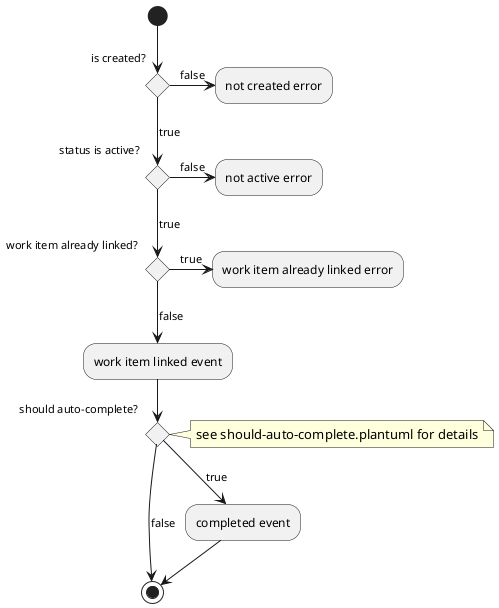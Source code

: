 @startuml link work item

(*) --> if "is created?" then
  ->[false] "not created error"
else
  -->[true] if "status is active?" then
    ->[false] "not active error"
  else
    [true] if "work item already linked?" then
      ->[true] "work item already linked error"
    else
      --> [false] "work item linked event"
      --> if "should auto-complete?" then
      note right: see should-auto-complete.plantuml for details
        --> [true] "completed event"
        --> (*)
      else
        -> [false] (*)
      endif
    endif
  endif
endif

@enduml

